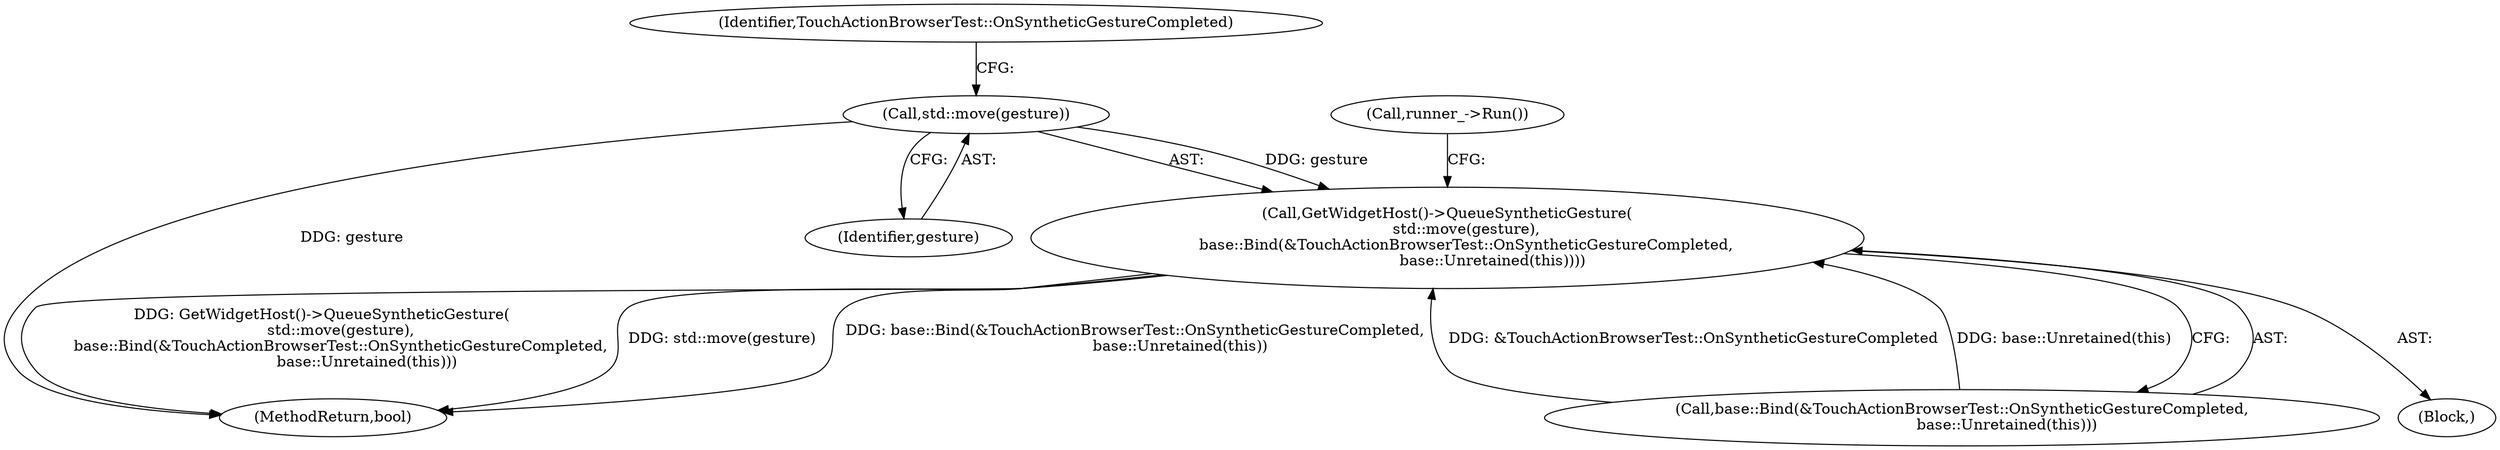 digraph "0_Chrome_137458c8680c51fe9d3984ded2ef50a45a667b8b@API" {
"1000140" [label="(Call,std::move(gesture))"];
"1000139" [label="(Call,GetWidgetHost()->QueueSyntheticGesture(\n        std::move(gesture),\n        base::Bind(&TouchActionBrowserTest::OnSyntheticGestureCompleted,\n                   base::Unretained(this))))"];
"1000104" [label="(Block,)"];
"1000140" [label="(Call,std::move(gesture))"];
"1000175" [label="(MethodReturn,bool)"];
"1000141" [label="(Identifier,gesture)"];
"1000144" [label="(Identifier,TouchActionBrowserTest::OnSyntheticGestureCompleted)"];
"1000147" [label="(Call,runner_->Run())"];
"1000139" [label="(Call,GetWidgetHost()->QueueSyntheticGesture(\n        std::move(gesture),\n        base::Bind(&TouchActionBrowserTest::OnSyntheticGestureCompleted,\n                   base::Unretained(this))))"];
"1000142" [label="(Call,base::Bind(&TouchActionBrowserTest::OnSyntheticGestureCompleted,\n                   base::Unretained(this)))"];
"1000140" -> "1000139"  [label="AST: "];
"1000140" -> "1000141"  [label="CFG: "];
"1000141" -> "1000140"  [label="AST: "];
"1000144" -> "1000140"  [label="CFG: "];
"1000140" -> "1000175"  [label="DDG: gesture"];
"1000140" -> "1000139"  [label="DDG: gesture"];
"1000139" -> "1000104"  [label="AST: "];
"1000139" -> "1000142"  [label="CFG: "];
"1000142" -> "1000139"  [label="AST: "];
"1000147" -> "1000139"  [label="CFG: "];
"1000139" -> "1000175"  [label="DDG: base::Bind(&TouchActionBrowserTest::OnSyntheticGestureCompleted,\n                   base::Unretained(this))"];
"1000139" -> "1000175"  [label="DDG: GetWidgetHost()->QueueSyntheticGesture(\n        std::move(gesture),\n        base::Bind(&TouchActionBrowserTest::OnSyntheticGestureCompleted,\n                   base::Unretained(this)))"];
"1000139" -> "1000175"  [label="DDG: std::move(gesture)"];
"1000142" -> "1000139"  [label="DDG: &TouchActionBrowserTest::OnSyntheticGestureCompleted"];
"1000142" -> "1000139"  [label="DDG: base::Unretained(this)"];
}
